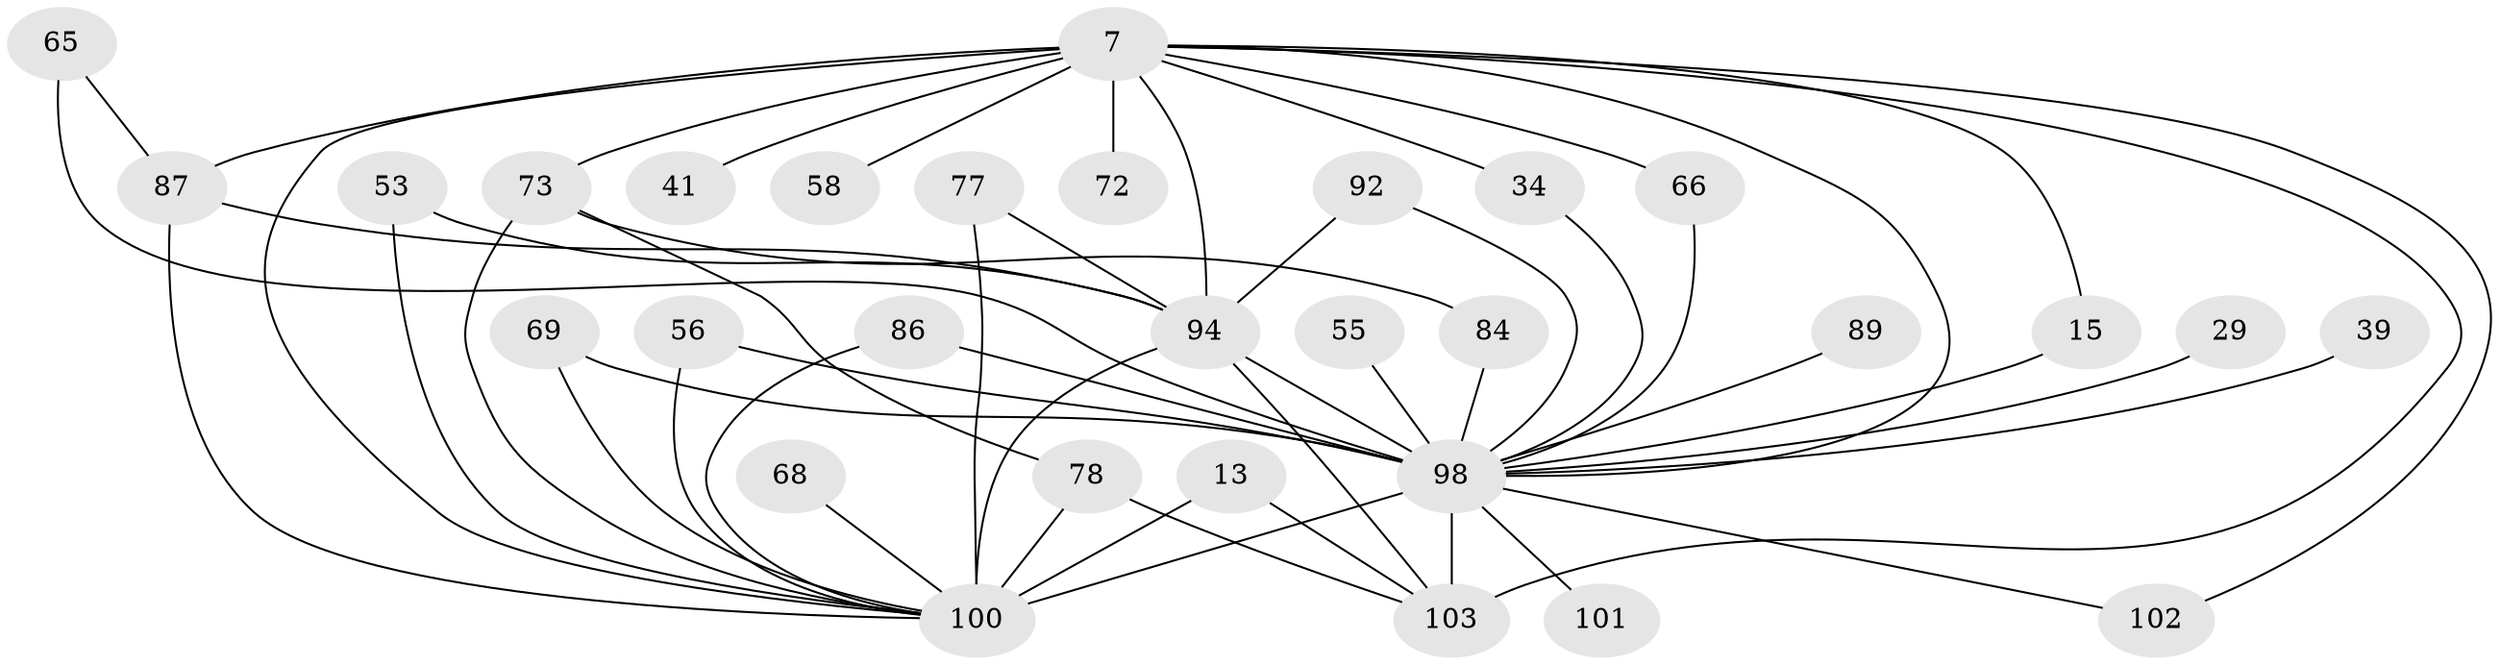 // original degree distribution, {15: 0.019417475728155338, 20: 0.009708737864077669, 19: 0.019417475728155338, 22: 0.009708737864077669, 26: 0.009708737864077669, 18: 0.009708737864077669, 11: 0.009708737864077669, 35: 0.009708737864077669, 2: 0.5242718446601942, 5: 0.038834951456310676, 3: 0.20388349514563106, 7: 0.009708737864077669, 4: 0.0970873786407767, 9: 0.019417475728155338, 6: 0.009708737864077669}
// Generated by graph-tools (version 1.1) at 2025/49/03/04/25 21:49:55]
// undirected, 30 vertices, 52 edges
graph export_dot {
graph [start="1"]
  node [color=gray90,style=filled];
  7 [super="+2+6"];
  13;
  15;
  29 [super="+27"];
  34;
  39;
  41;
  53;
  55;
  56;
  58;
  65 [super="+26"];
  66;
  68;
  69;
  72;
  73 [super="+57+23+63"];
  77;
  78 [super="+71"];
  84;
  86;
  87 [super="+83+62"];
  89;
  92;
  94 [super="+8+80"];
  98 [super="+45+60+19+43"];
  100 [super="+14+35+31+99+75+93+48+52+95+96"];
  101;
  102;
  103 [super="+12+85+97"];
  7 -- 58 [weight=2];
  7 -- 66;
  7 -- 87;
  7 -- 72 [weight=2];
  7 -- 103 [weight=4];
  7 -- 73 [weight=8];
  7 -- 15;
  7 -- 94 [weight=13];
  7 -- 34;
  7 -- 102;
  7 -- 41 [weight=2];
  7 -- 98 [weight=10];
  7 -- 100 [weight=18];
  13 -- 103;
  13 -- 100 [weight=2];
  15 -- 98;
  29 -- 98 [weight=2];
  34 -- 98;
  39 -- 98;
  53 -- 94;
  53 -- 100;
  55 -- 98 [weight=2];
  56 -- 98;
  56 -- 100;
  65 -- 87;
  65 -- 98 [weight=3];
  66 -- 98;
  68 -- 100 [weight=2];
  69 -- 98;
  69 -- 100;
  73 -- 84;
  73 -- 78;
  73 -- 100;
  77 -- 100;
  77 -- 94;
  78 -- 100;
  78 -- 103 [weight=2];
  84 -- 98;
  86 -- 98;
  86 -- 100;
  87 -- 94 [weight=2];
  87 -- 100;
  89 -- 98 [weight=2];
  92 -- 94;
  92 -- 98;
  94 -- 98 [weight=5];
  94 -- 103 [weight=2];
  94 -- 100 [weight=5];
  98 -- 101 [weight=2];
  98 -- 100 [weight=24];
  98 -- 102;
  98 -- 103 [weight=4];
}
